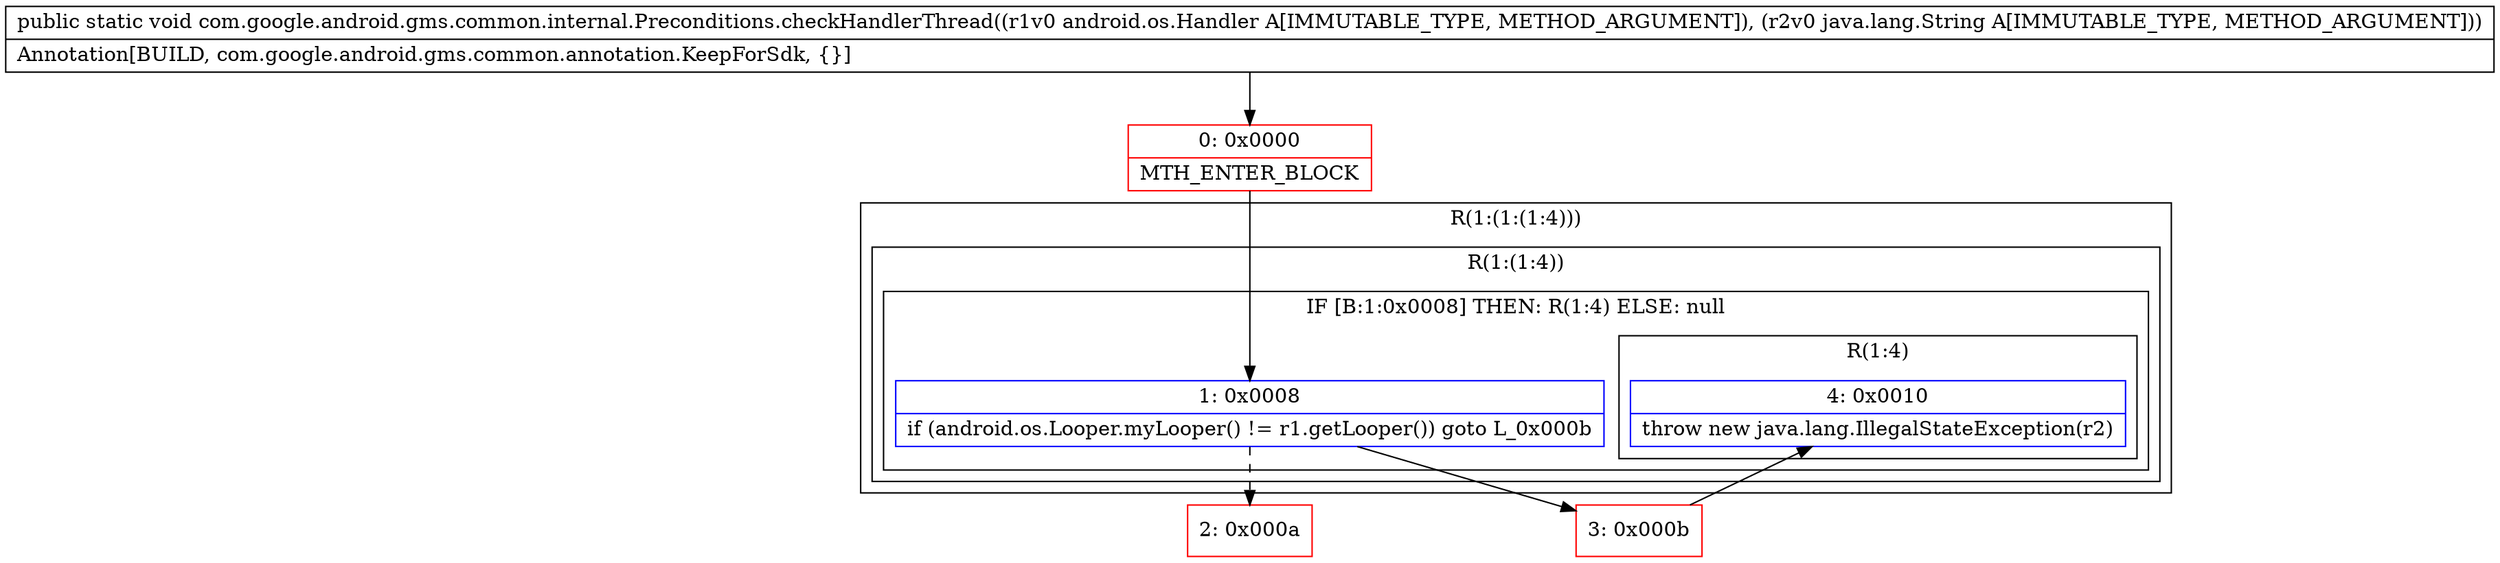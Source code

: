 digraph "CFG forcom.google.android.gms.common.internal.Preconditions.checkHandlerThread(Landroid\/os\/Handler;Ljava\/lang\/String;)V" {
subgraph cluster_Region_1855804227 {
label = "R(1:(1:(1:4)))";
node [shape=record,color=blue];
subgraph cluster_Region_576341094 {
label = "R(1:(1:4))";
node [shape=record,color=blue];
subgraph cluster_IfRegion_1089205217 {
label = "IF [B:1:0x0008] THEN: R(1:4) ELSE: null";
node [shape=record,color=blue];
Node_1 [shape=record,label="{1\:\ 0x0008|if (android.os.Looper.myLooper() != r1.getLooper()) goto L_0x000b\l}"];
subgraph cluster_Region_591743538 {
label = "R(1:4)";
node [shape=record,color=blue];
Node_4 [shape=record,label="{4\:\ 0x0010|throw new java.lang.IllegalStateException(r2)\l}"];
}
}
}
}
Node_0 [shape=record,color=red,label="{0\:\ 0x0000|MTH_ENTER_BLOCK\l}"];
Node_2 [shape=record,color=red,label="{2\:\ 0x000a}"];
Node_3 [shape=record,color=red,label="{3\:\ 0x000b}"];
MethodNode[shape=record,label="{public static void com.google.android.gms.common.internal.Preconditions.checkHandlerThread((r1v0 android.os.Handler A[IMMUTABLE_TYPE, METHOD_ARGUMENT]), (r2v0 java.lang.String A[IMMUTABLE_TYPE, METHOD_ARGUMENT]))  | Annotation[BUILD, com.google.android.gms.common.annotation.KeepForSdk, \{\}]\l}"];
MethodNode -> Node_0;
Node_1 -> Node_2[style=dashed];
Node_1 -> Node_3;
Node_0 -> Node_1;
Node_3 -> Node_4;
}

